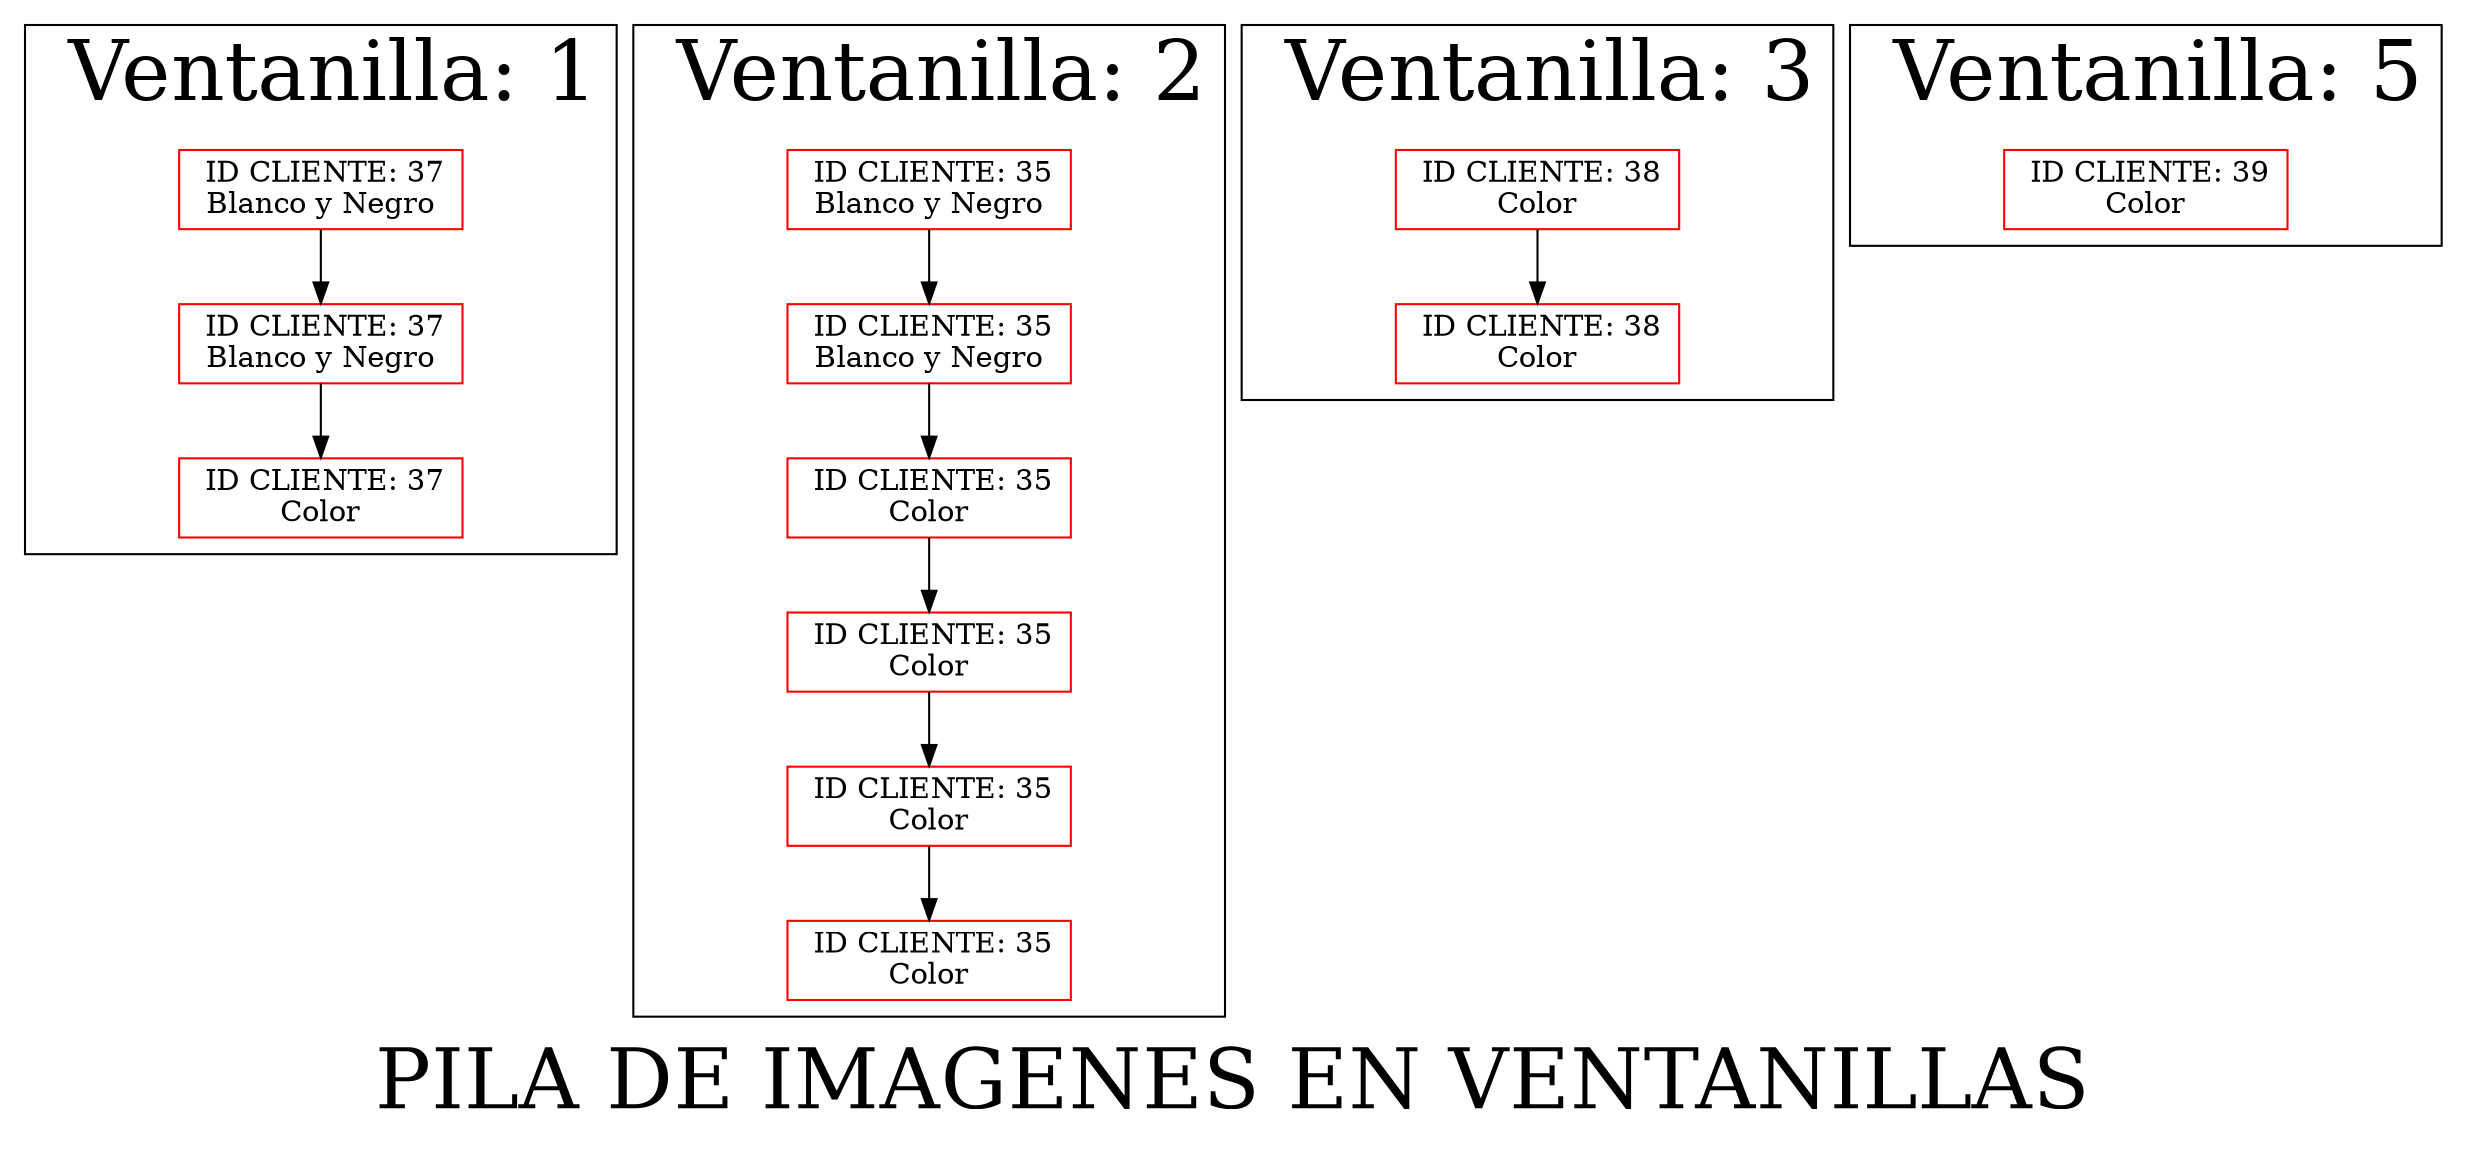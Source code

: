 digraph G { 
node[shape=box, color=red];
label="PILA DE IMAGENES EN VENTANILLAS"
fontsize = 40;
subgraph cluster_1{ 
label = " Ventanilla: 1";
nodo812265671[label=" ID CLIENTE: 37
Blanco y Negro"]
nodo648129364[label=" ID CLIENTE: 37
Blanco y Negro"]
nodo1494279232[label=" ID CLIENTE: 37
Color"]
nodo812265671 -> nodo648129364;
nodo648129364 -> nodo1494279232;
}subgraph cluster_2{ 
label = " Ventanilla: 2";
nodo193064360[label=" ID CLIENTE: 35
Blanco y Negro"]
nodo1029991479[label=" ID CLIENTE: 35
Blanco y Negro"]
nodo1650967483[label=" ID CLIENTE: 35
Color"]
nodo1296064247[label=" ID CLIENTE: 35
Color"]
nodo1637070917[label=" ID CLIENTE: 35
Color"]
nodo780237624[label=" ID CLIENTE: 35
Color"]
nodo193064360 -> nodo1029991479;
nodo1029991479 -> nodo1650967483;
nodo1650967483 -> nodo1296064247;
nodo1296064247 -> nodo1637070917;
nodo1637070917 -> nodo780237624;
}subgraph cluster_3{ 
label = " Ventanilla: 3";
nodo109961541[label=" ID CLIENTE: 38
Color"]
nodo1104106489[label=" ID CLIENTE: 38
Color"]
nodo109961541 -> nodo1104106489;
}subgraph cluster_4{ 
label = " Ventanilla: 4";
}subgraph cluster_5{ 
label = " Ventanilla: 5";
nodo670700378[label=" ID CLIENTE: 39
Color"]
}} 
